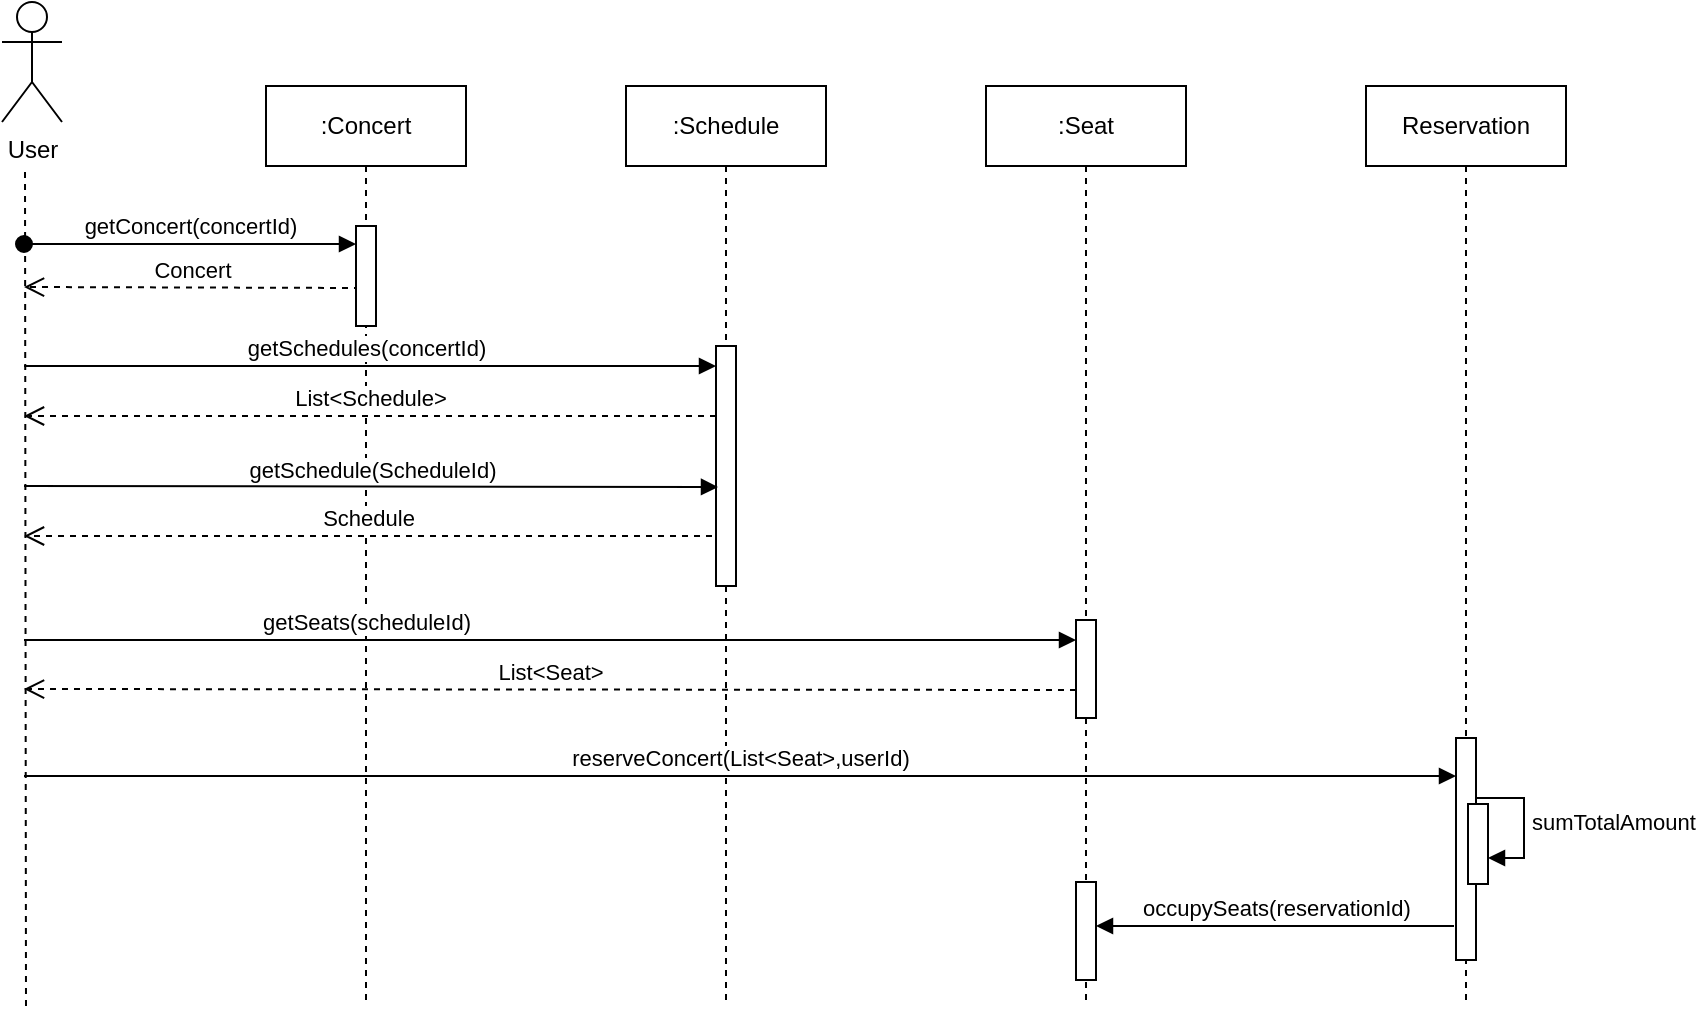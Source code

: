 <mxfile version="24.2.2" type="github">
  <diagram name="Page-1" id="2YBvvXClWsGukQMizWep">
    <mxGraphModel dx="1290" dy="758" grid="1" gridSize="10" guides="1" tooltips="1" connect="1" arrows="1" fold="1" page="1" pageScale="1" pageWidth="850" pageHeight="1100" math="0" shadow="0">
      <root>
        <mxCell id="0" />
        <mxCell id="1" parent="0" />
        <mxCell id="XITLdkzuaWW9dAgO7Yf1-12" value="Concert" style="html=1;verticalAlign=bottom;endArrow=open;dashed=1;endSize=8;edgeStyle=elbowEdgeStyle;elbow=vertical;curved=0;rounded=0;" parent="1" edge="1">
          <mxGeometry relative="1" as="geometry">
            <mxPoint x="40" y="170" as="targetPoint" />
            <Array as="points" />
            <mxPoint x="208" y="171" as="sourcePoint" />
          </mxGeometry>
        </mxCell>
        <mxCell id="aM9ryv3xv72pqoxQDRHE-1" value=":Concert" style="shape=umlLifeline;perimeter=lifelinePerimeter;whiteSpace=wrap;html=1;container=0;dropTarget=0;collapsible=0;recursiveResize=0;outlineConnect=0;portConstraint=eastwest;newEdgeStyle={&quot;edgeStyle&quot;:&quot;elbowEdgeStyle&quot;,&quot;elbow&quot;:&quot;vertical&quot;,&quot;curved&quot;:0,&quot;rounded&quot;:0};" parent="1" vertex="1">
          <mxGeometry x="161" y="70" width="100" height="460" as="geometry" />
        </mxCell>
        <mxCell id="aM9ryv3xv72pqoxQDRHE-3" value="getConcert(concertId)" style="html=1;verticalAlign=bottom;startArrow=oval;endArrow=block;startSize=8;edgeStyle=elbowEdgeStyle;elbow=vertical;curved=0;rounded=0;" parent="aM9ryv3xv72pqoxQDRHE-1" target="aM9ryv3xv72pqoxQDRHE-2" edge="1">
          <mxGeometry relative="1" as="geometry">
            <mxPoint x="-121" y="79" as="sourcePoint" />
            <mxPoint x="49.5" y="79" as="targetPoint" />
          </mxGeometry>
        </mxCell>
        <mxCell id="aM9ryv3xv72pqoxQDRHE-2" value="" style="html=1;points=[];perimeter=orthogonalPerimeter;outlineConnect=0;targetShapes=umlLifeline;portConstraint=eastwest;newEdgeStyle={&quot;edgeStyle&quot;:&quot;elbowEdgeStyle&quot;,&quot;elbow&quot;:&quot;vertical&quot;,&quot;curved&quot;:0,&quot;rounded&quot;:0};" parent="aM9ryv3xv72pqoxQDRHE-1" vertex="1">
          <mxGeometry x="45" y="70" width="10" height="50" as="geometry" />
        </mxCell>
        <mxCell id="aM9ryv3xv72pqoxQDRHE-5" value=":Schedule" style="shape=umlLifeline;perimeter=lifelinePerimeter;whiteSpace=wrap;html=1;container=0;dropTarget=0;collapsible=0;recursiveResize=0;outlineConnect=0;portConstraint=eastwest;newEdgeStyle={&quot;edgeStyle&quot;:&quot;elbowEdgeStyle&quot;,&quot;elbow&quot;:&quot;vertical&quot;,&quot;curved&quot;:0,&quot;rounded&quot;:0};" parent="1" vertex="1">
          <mxGeometry x="341" y="70" width="100" height="460" as="geometry" />
        </mxCell>
        <mxCell id="aM9ryv3xv72pqoxQDRHE-6" value="" style="html=1;points=[];perimeter=orthogonalPerimeter;outlineConnect=0;targetShapes=umlLifeline;portConstraint=eastwest;newEdgeStyle={&quot;edgeStyle&quot;:&quot;elbowEdgeStyle&quot;,&quot;elbow&quot;:&quot;vertical&quot;,&quot;curved&quot;:0,&quot;rounded&quot;:0};" parent="aM9ryv3xv72pqoxQDRHE-5" vertex="1">
          <mxGeometry x="45" y="130" width="10" height="120" as="geometry" />
        </mxCell>
        <mxCell id="aM9ryv3xv72pqoxQDRHE-7" value="getSchedules(concertId)" style="html=1;verticalAlign=bottom;endArrow=block;edgeStyle=elbowEdgeStyle;elbow=vertical;curved=0;rounded=0;" parent="1" target="aM9ryv3xv72pqoxQDRHE-6" edge="1">
          <mxGeometry x="0.001" relative="1" as="geometry">
            <mxPoint x="45" y="210" as="sourcePoint" />
            <Array as="points">
              <mxPoint x="40" y="210" />
            </Array>
            <mxPoint x="382" y="211" as="targetPoint" />
            <mxPoint as="offset" />
          </mxGeometry>
        </mxCell>
        <mxCell id="aM9ryv3xv72pqoxQDRHE-8" value="List&amp;lt;Schedule&amp;gt;" style="html=1;verticalAlign=bottom;endArrow=open;dashed=1;endSize=8;edgeStyle=elbowEdgeStyle;elbow=vertical;curved=0;rounded=0;" parent="1" edge="1">
          <mxGeometry relative="1" as="geometry">
            <mxPoint x="40" y="235" as="targetPoint" />
            <Array as="points">
              <mxPoint x="311" y="235" />
            </Array>
            <mxPoint x="386" y="235" as="sourcePoint" />
            <mxPoint as="offset" />
          </mxGeometry>
        </mxCell>
        <mxCell id="XITLdkzuaWW9dAgO7Yf1-1" value="User" style="shape=umlActor;verticalLabelPosition=bottom;verticalAlign=top;html=1;outlineConnect=0;" parent="1" vertex="1">
          <mxGeometry x="29" y="28" width="30" height="60" as="geometry" />
        </mxCell>
        <mxCell id="XITLdkzuaWW9dAgO7Yf1-2" value=":Seat" style="shape=umlLifeline;perimeter=lifelinePerimeter;whiteSpace=wrap;html=1;container=0;dropTarget=0;collapsible=0;recursiveResize=0;outlineConnect=0;portConstraint=eastwest;newEdgeStyle={&quot;edgeStyle&quot;:&quot;elbowEdgeStyle&quot;,&quot;elbow&quot;:&quot;vertical&quot;,&quot;curved&quot;:0,&quot;rounded&quot;:0};" parent="1" vertex="1">
          <mxGeometry x="521" y="70" width="100" height="460" as="geometry" />
        </mxCell>
        <mxCell id="4_rQr2fGrvpMxdrvteHX-1" value="" style="html=1;points=[];perimeter=orthogonalPerimeter;outlineConnect=0;targetShapes=umlLifeline;portConstraint=eastwest;newEdgeStyle={&quot;edgeStyle&quot;:&quot;elbowEdgeStyle&quot;,&quot;elbow&quot;:&quot;vertical&quot;,&quot;curved&quot;:0,&quot;rounded&quot;:0};" vertex="1" parent="XITLdkzuaWW9dAgO7Yf1-2">
          <mxGeometry x="45" y="398" width="10" height="49" as="geometry" />
        </mxCell>
        <mxCell id="XITLdkzuaWW9dAgO7Yf1-4" value="Reservation" style="shape=umlLifeline;perimeter=lifelinePerimeter;whiteSpace=wrap;html=1;container=0;dropTarget=0;collapsible=0;recursiveResize=0;outlineConnect=0;portConstraint=eastwest;newEdgeStyle={&quot;edgeStyle&quot;:&quot;elbowEdgeStyle&quot;,&quot;elbow&quot;:&quot;vertical&quot;,&quot;curved&quot;:0,&quot;rounded&quot;:0};" parent="1" vertex="1">
          <mxGeometry x="711" y="70" width="100" height="460" as="geometry" />
        </mxCell>
        <mxCell id="XITLdkzuaWW9dAgO7Yf1-5" value="" style="html=1;points=[];perimeter=orthogonalPerimeter;outlineConnect=0;targetShapes=umlLifeline;portConstraint=eastwest;newEdgeStyle={&quot;edgeStyle&quot;:&quot;elbowEdgeStyle&quot;,&quot;elbow&quot;:&quot;vertical&quot;,&quot;curved&quot;:0,&quot;rounded&quot;:0};" parent="XITLdkzuaWW9dAgO7Yf1-4" vertex="1">
          <mxGeometry x="45" y="326" width="10" height="111" as="geometry" />
        </mxCell>
        <mxCell id="XITLdkzuaWW9dAgO7Yf1-26" value="sumTotalAmount" style="html=1;align=left;spacingLeft=2;endArrow=block;rounded=0;edgeStyle=orthogonalEdgeStyle;curved=0;rounded=0;" parent="XITLdkzuaWW9dAgO7Yf1-4" target="XITLdkzuaWW9dAgO7Yf1-25" edge="1">
          <mxGeometry relative="1" as="geometry">
            <mxPoint x="55" y="356" as="sourcePoint" />
            <Array as="points">
              <mxPoint x="79" y="356" />
              <mxPoint x="79" y="386" />
            </Array>
          </mxGeometry>
        </mxCell>
        <mxCell id="XITLdkzuaWW9dAgO7Yf1-25" value="" style="html=1;points=[[0,0,0,0,5],[0,1,0,0,-5],[1,0,0,0,5],[1,1,0,0,-5]];perimeter=orthogonalPerimeter;outlineConnect=0;targetShapes=umlLifeline;portConstraint=eastwest;newEdgeStyle={&quot;curved&quot;:0,&quot;rounded&quot;:0};" parent="XITLdkzuaWW9dAgO7Yf1-4" vertex="1">
          <mxGeometry x="51" y="359" width="10" height="40" as="geometry" />
        </mxCell>
        <mxCell id="XITLdkzuaWW9dAgO7Yf1-10" value="" style="endArrow=none;dashed=1;html=1;rounded=0;" parent="1" edge="1">
          <mxGeometry width="50" height="50" relative="1" as="geometry">
            <mxPoint x="41" y="530" as="sourcePoint" />
            <mxPoint x="40.5" y="110" as="targetPoint" />
          </mxGeometry>
        </mxCell>
        <mxCell id="XITLdkzuaWW9dAgO7Yf1-13" value="getSchedule(ScheduleId)" style="html=1;verticalAlign=bottom;endArrow=block;edgeStyle=elbowEdgeStyle;elbow=vertical;curved=0;rounded=0;" parent="1" edge="1">
          <mxGeometry relative="1" as="geometry">
            <mxPoint x="40" y="270" as="sourcePoint" />
            <Array as="points" />
            <mxPoint x="387" y="271" as="targetPoint" />
          </mxGeometry>
        </mxCell>
        <mxCell id="XITLdkzuaWW9dAgO7Yf1-14" value="Schedule" style="html=1;verticalAlign=bottom;endArrow=open;dashed=1;endSize=8;edgeStyle=elbowEdgeStyle;elbow=vertical;curved=0;rounded=0;" parent="1" edge="1">
          <mxGeometry relative="1" as="geometry">
            <mxPoint x="40" y="295" as="targetPoint" />
            <Array as="points">
              <mxPoint x="309" y="295" />
            </Array>
            <mxPoint x="384" y="295" as="sourcePoint" />
          </mxGeometry>
        </mxCell>
        <mxCell id="XITLdkzuaWW9dAgO7Yf1-16" value="" style="html=1;points=[];perimeter=orthogonalPerimeter;outlineConnect=0;targetShapes=umlLifeline;portConstraint=eastwest;newEdgeStyle={&quot;edgeStyle&quot;:&quot;elbowEdgeStyle&quot;,&quot;elbow&quot;:&quot;vertical&quot;,&quot;curved&quot;:0,&quot;rounded&quot;:0};" parent="1" vertex="1">
          <mxGeometry x="566" y="337" width="10" height="49" as="geometry" />
        </mxCell>
        <mxCell id="XITLdkzuaWW9dAgO7Yf1-17" value="getSeats(scheduleId)" style="html=1;verticalAlign=bottom;endArrow=block;edgeStyle=elbowEdgeStyle;elbow=vertical;curved=0;rounded=0;" parent="1" target="XITLdkzuaWW9dAgO7Yf1-16" edge="1">
          <mxGeometry x="0.001" relative="1" as="geometry">
            <mxPoint x="225" y="347" as="sourcePoint" />
            <Array as="points">
              <mxPoint x="40" y="347" />
            </Array>
            <mxPoint x="562" y="348" as="targetPoint" />
            <mxPoint as="offset" />
          </mxGeometry>
        </mxCell>
        <mxCell id="XITLdkzuaWW9dAgO7Yf1-18" value="List&amp;lt;Seat&amp;gt;" style="html=1;verticalAlign=bottom;endArrow=open;dashed=1;endSize=8;edgeStyle=elbowEdgeStyle;elbow=vertical;curved=0;rounded=0;" parent="1" edge="1">
          <mxGeometry relative="1" as="geometry">
            <mxPoint x="40" y="371" as="targetPoint" />
            <Array as="points" />
            <mxPoint x="566" y="372" as="sourcePoint" />
            <mxPoint as="offset" />
          </mxGeometry>
        </mxCell>
        <mxCell id="XITLdkzuaWW9dAgO7Yf1-21" value="reserveConcert(List&amp;lt;Seat&amp;gt;,userId)" style="html=1;verticalAlign=bottom;endArrow=block;edgeStyle=elbowEdgeStyle;elbow=vertical;curved=0;rounded=0;" parent="1" target="XITLdkzuaWW9dAgO7Yf1-5" edge="1">
          <mxGeometry relative="1" as="geometry">
            <mxPoint x="40" y="415" as="sourcePoint" />
            <Array as="points">
              <mxPoint x="488" y="415" />
            </Array>
            <mxPoint x="750" y="415" as="targetPoint" />
          </mxGeometry>
        </mxCell>
        <mxCell id="XITLdkzuaWW9dAgO7Yf1-22" value="occupySeats(reservationId)" style="html=1;verticalAlign=bottom;endArrow=block;edgeStyle=elbowEdgeStyle;elbow=vertical;curved=0;rounded=0;" parent="1" edge="1" target="4_rQr2fGrvpMxdrvteHX-1">
          <mxGeometry x="0.001" relative="1" as="geometry">
            <mxPoint x="755" y="490" as="sourcePoint" />
            <Array as="points" />
            <mxPoint x="580" y="490" as="targetPoint" />
            <mxPoint as="offset" />
          </mxGeometry>
        </mxCell>
      </root>
    </mxGraphModel>
  </diagram>
</mxfile>
